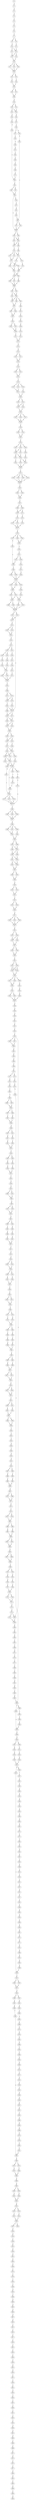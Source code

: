 strict digraph  {
	S0 -> S1 [ label = G ];
	S1 -> S2 [ label = G ];
	S2 -> S3 [ label = G ];
	S3 -> S4 [ label = C ];
	S4 -> S5 [ label = T ];
	S5 -> S6 [ label = C ];
	S6 -> S7 [ label = C ];
	S7 -> S8 [ label = A ];
	S7 -> S9 [ label = C ];
	S8 -> S10 [ label = G ];
	S9 -> S11 [ label = C ];
	S10 -> S12 [ label = C ];
	S10 -> S13 [ label = T ];
	S11 -> S12 [ label = C ];
	S12 -> S14 [ label = T ];
	S12 -> S15 [ label = C ];
	S13 -> S14 [ label = T ];
	S14 -> S16 [ label = C ];
	S15 -> S16 [ label = C ];
	S16 -> S17 [ label = T ];
	S16 -> S18 [ label = A ];
	S16 -> S19 [ label = G ];
	S17 -> S20 [ label = T ];
	S18 -> S20 [ label = T ];
	S19 -> S20 [ label = T ];
	S20 -> S21 [ label = T ];
	S20 -> S22 [ label = A ];
	S21 -> S23 [ label = C ];
	S22 -> S24 [ label = T ];
	S23 -> S25 [ label = T ];
	S24 -> S25 [ label = T ];
	S25 -> S26 [ label = T ];
	S25 -> S27 [ label = A ];
	S26 -> S28 [ label = C ];
	S27 -> S28 [ label = C ];
	S28 -> S29 [ label = A ];
	S29 -> S30 [ label = G ];
	S29 -> S31 [ label = C ];
	S30 -> S32 [ label = T ];
	S30 -> S33 [ label = C ];
	S31 -> S33 [ label = C ];
	S32 -> S34 [ label = A ];
	S33 -> S35 [ label = G ];
	S34 -> S36 [ label = T ];
	S35 -> S37 [ label = G ];
	S36 -> S38 [ label = A ];
	S37 -> S39 [ label = C ];
	S38 -> S40 [ label = T ];
	S39 -> S41 [ label = T ];
	S39 -> S42 [ label = A ];
	S40 -> S43 [ label = C ];
	S41 -> S44 [ label = C ];
	S42 -> S45 [ label = G ];
	S43 -> S46 [ label = T ];
	S43 -> S47 [ label = A ];
	S44 -> S48 [ label = G ];
	S45 -> S49 [ label = C ];
	S46 -> S50 [ label = C ];
	S47 -> S50 [ label = C ];
	S48 -> S51 [ label = G ];
	S49 -> S52 [ label = T ];
	S49 -> S53 [ label = A ];
	S50 -> S54 [ label = C ];
	S50 -> S55 [ label = C ];
	S51 -> S56 [ label = C ];
	S52 -> S55 [ label = C ];
	S53 -> S55 [ label = C ];
	S54 -> S57 [ label = C ];
	S55 -> S58 [ label = G ];
	S55 -> S59 [ label = C ];
	S56 -> S60 [ label = C ];
	S57 -> S61 [ label = A ];
	S58 -> S62 [ label = A ];
	S58 -> S63 [ label = T ];
	S59 -> S62 [ label = A ];
	S60 -> S64 [ label = T ];
	S61 -> S65 [ label = C ];
	S62 -> S66 [ label = A ];
	S62 -> S67 [ label = G ];
	S63 -> S67 [ label = G ];
	S64 -> S68 [ label = C ];
	S65 -> S49 [ label = C ];
	S66 -> S69 [ label = T ];
	S67 -> S70 [ label = C ];
	S68 -> S71 [ label = C ];
	S69 -> S72 [ label = A ];
	S70 -> S73 [ label = G ];
	S70 -> S74 [ label = C ];
	S70 -> S72 [ label = A ];
	S71 -> S40 [ label = T ];
	S72 -> S75 [ label = G ];
	S72 -> S76 [ label = A ];
	S73 -> S77 [ label = C ];
	S74 -> S77 [ label = C ];
	S75 -> S78 [ label = T ];
	S76 -> S79 [ label = C ];
	S77 -> S80 [ label = G ];
	S77 -> S81 [ label = A ];
	S78 -> S82 [ label = T ];
	S79 -> S83 [ label = A ];
	S80 -> S82 [ label = T ];
	S81 -> S83 [ label = A ];
	S82 -> S84 [ label = C ];
	S82 -> S85 [ label = G ];
	S83 -> S84 [ label = C ];
	S84 -> S86 [ label = A ];
	S84 -> S87 [ label = C ];
	S85 -> S88 [ label = T ];
	S86 -> S89 [ label = G ];
	S87 -> S89 [ label = G ];
	S88 -> S89 [ label = G ];
	S89 -> S90 [ label = C ];
	S89 -> S91 [ label = T ];
	S90 -> S92 [ label = C ];
	S90 -> S93 [ label = G ];
	S91 -> S93 [ label = G ];
	S92 -> S94 [ label = A ];
	S93 -> S95 [ label = T ];
	S93 -> S94 [ label = A ];
	S93 -> S96 [ label = G ];
	S94 -> S97 [ label = C ];
	S95 -> S98 [ label = G ];
	S96 -> S97 [ label = C ];
	S97 -> S99 [ label = A ];
	S97 -> S100 [ label = C ];
	S98 -> S101 [ label = G ];
	S99 -> S102 [ label = A ];
	S100 -> S102 [ label = A ];
	S101 -> S103 [ label = C ];
	S102 -> S104 [ label = T ];
	S103 -> S105 [ label = G ];
	S104 -> S106 [ label = T ];
	S104 -> S107 [ label = G ];
	S105 -> S108 [ label = A ];
	S106 -> S109 [ label = G ];
	S107 -> S109 [ label = G ];
	S108 -> S110 [ label = T ];
	S109 -> S111 [ label = C ];
	S110 -> S112 [ label = G ];
	S111 -> S113 [ label = C ];
	S112 -> S113 [ label = C ];
	S113 -> S114 [ label = A ];
	S114 -> S115 [ label = G ];
	S115 -> S116 [ label = G ];
	S115 -> S117 [ label = A ];
	S116 -> S118 [ label = G ];
	S117 -> S118 [ label = G ];
	S118 -> S119 [ label = A ];
	S119 -> S120 [ label = A ];
	S119 -> S121 [ label = G ];
	S120 -> S122 [ label = C ];
	S121 -> S122 [ label = C ];
	S122 -> S123 [ label = T ];
	S123 -> S124 [ label = C ];
	S123 -> S125 [ label = G ];
	S123 -> S126 [ label = T ];
	S124 -> S127 [ label = C ];
	S125 -> S127 [ label = C ];
	S126 -> S128 [ label = T ];
	S127 -> S129 [ label = T ];
	S128 -> S129 [ label = T ];
	S129 -> S130 [ label = T ];
	S129 -> S131 [ label = G ];
	S130 -> S132 [ label = A ];
	S131 -> S132 [ label = A ];
	S131 -> S133 [ label = C ];
	S132 -> S134 [ label = T ];
	S133 -> S134 [ label = T ];
	S134 -> S135 [ label = G ];
	S134 -> S136 [ label = T ];
	S134 -> S137 [ label = C ];
	S135 -> S138 [ label = A ];
	S136 -> S138 [ label = A ];
	S137 -> S138 [ label = A ];
	S138 -> S139 [ label = A ];
	S139 -> S140 [ label = T ];
	S139 -> S141 [ label = A ];
	S140 -> S142 [ label = G ];
	S141 -> S142 [ label = G ];
	S142 -> S143 [ label = G ];
	S143 -> S144 [ label = A ];
	S143 -> S145 [ label = C ];
	S143 -> S146 [ label = T ];
	S144 -> S147 [ label = A ];
	S144 -> S148 [ label = G ];
	S145 -> S148 [ label = G ];
	S146 -> S149 [ label = C ];
	S147 -> S150 [ label = C ];
	S148 -> S151 [ label = G ];
	S148 -> S150 [ label = C ];
	S149 -> S152 [ label = A ];
	S150 -> S153 [ label = A ];
	S150 -> S154 [ label = T ];
	S151 -> S155 [ label = C ];
	S152 -> S153 [ label = A ];
	S153 -> S156 [ label = T ];
	S154 -> S156 [ label = T ];
	S155 -> S156 [ label = T ];
	S156 -> S157 [ label = C ];
	S157 -> S158 [ label = T ];
	S157 -> S159 [ label = A ];
	S157 -> S160 [ label = G ];
	S157 -> S161 [ label = C ];
	S158 -> S162 [ label = C ];
	S159 -> S162 [ label = C ];
	S160 -> S162 [ label = C ];
	S161 -> S162 [ label = C ];
	S162 -> S163 [ label = C ];
	S163 -> S164 [ label = T ];
	S163 -> S165 [ label = C ];
	S164 -> S166 [ label = A ];
	S165 -> S166 [ label = A ];
	S166 -> S167 [ label = C ];
	S167 -> S168 [ label = G ];
	S167 -> S169 [ label = A ];
	S168 -> S170 [ label = G ];
	S169 -> S171 [ label = A ];
	S169 -> S170 [ label = G ];
	S170 -> S172 [ label = C ];
	S171 -> S173 [ label = T ];
	S172 -> S174 [ label = G ];
	S172 -> S175 [ label = A ];
	S173 -> S176 [ label = C ];
	S174 -> S177 [ label = G ];
	S175 -> S177 [ label = G ];
	S176 -> S177 [ label = G ];
	S177 -> S178 [ label = A ];
	S178 -> S179 [ label = A ];
	S178 -> S180 [ label = G ];
	S178 -> S181 [ label = C ];
	S179 -> S182 [ label = G ];
	S180 -> S183 [ label = G ];
	S181 -> S183 [ label = G ];
	S182 -> S184 [ label = C ];
	S183 -> S185 [ label = C ];
	S184 -> S186 [ label = C ];
	S185 -> S187 [ label = C ];
	S186 -> S188 [ label = A ];
	S186 -> S189 [ label = T ];
	S187 -> S190 [ label = A ];
	S187 -> S191 [ label = T ];
	S188 -> S192 [ label = T ];
	S189 -> S192 [ label = T ];
	S190 -> S193 [ label = T ];
	S191 -> S184 [ label = C ];
	S192 -> S194 [ label = A ];
	S192 -> S195 [ label = G ];
	S192 -> S196 [ label = C ];
	S193 -> S197 [ label = G ];
	S194 -> S198 [ label = G ];
	S195 -> S199 [ label = A ];
	S196 -> S198 [ label = G ];
	S197 -> S200 [ label = G ];
	S198 -> S201 [ label = G ];
	S198 -> S202 [ label = C ];
	S199 -> S203 [ label = A ];
	S200 -> S192 [ label = T ];
	S201 -> S204 [ label = G ];
	S201 -> S205 [ label = C ];
	S202 -> S205 [ label = C ];
	S203 -> S204 [ label = G ];
	S204 -> S206 [ label = T ];
	S204 -> S207 [ label = G ];
	S205 -> S208 [ label = A ];
	S205 -> S209 [ label = C ];
	S206 -> S210 [ label = T ];
	S207 -> S210 [ label = T ];
	S208 -> S210 [ label = T ];
	S209 -> S210 [ label = T ];
	S210 -> S211 [ label = A ];
	S210 -> S212 [ label = G ];
	S211 -> S213 [ label = A ];
	S212 -> S214 [ label = C ];
	S212 -> S213 [ label = A ];
	S213 -> S215 [ label = A ];
	S214 -> S216 [ label = C ];
	S214 -> S217 [ label = T ];
	S215 -> S218 [ label = A ];
	S215 -> S219 [ label = G ];
	S216 -> S220 [ label = C ];
	S216 -> S221 [ label = G ];
	S217 -> S221 [ label = G ];
	S218 -> S222 [ label = G ];
	S219 -> S222 [ label = G ];
	S220 -> S223 [ label = C ];
	S221 -> S223 [ label = C ];
	S221 -> S224 [ label = G ];
	S222 -> S225 [ label = G ];
	S223 -> S226 [ label = C ];
	S224 -> S226 [ label = C ];
	S225 -> S227 [ label = A ];
	S226 -> S228 [ label = T ];
	S226 -> S229 [ label = C ];
	S227 -> S230 [ label = A ];
	S227 -> S231 [ label = G ];
	S228 -> S232 [ label = T ];
	S229 -> S233 [ label = G ];
	S229 -> S232 [ label = T ];
	S230 -> S234 [ label = G ];
	S230 -> S235 [ label = A ];
	S231 -> S236 [ label = C ];
	S232 -> S237 [ label = G ];
	S233 -> S238 [ label = T ];
	S234 -> S239 [ label = T ];
	S235 -> S240 [ label = A ];
	S236 -> S241 [ label = G ];
	S237 -> S242 [ label = T ];
	S237 -> S243 [ label = C ];
	S238 -> S243 [ label = C ];
	S239 -> S244 [ label = C ];
	S240 -> S245 [ label = G ];
	S241 -> S246 [ label = A ];
	S242 -> S247 [ label = T ];
	S242 -> S248 [ label = G ];
	S243 -> S249 [ label = C ];
	S243 -> S248 [ label = G ];
	S244 -> S250 [ label = C ];
	S245 -> S250 [ label = C ];
	S246 -> S251 [ label = A ];
	S247 -> S252 [ label = C ];
	S248 -> S253 [ label = G ];
	S248 -> S252 [ label = C ];
	S249 -> S254 [ label = A ];
	S250 -> S255 [ label = T ];
	S250 -> S256 [ label = A ];
	S251 -> S257 [ label = C ];
	S252 -> S258 [ label = T ];
	S252 -> S259 [ label = C ];
	S253 -> S259 [ label = C ];
	S254 -> S259 [ label = C ];
	S255 -> S260 [ label = C ];
	S256 -> S260 [ label = C ];
	S257 -> S260 [ label = C ];
	S258 -> S261 [ label = G ];
	S259 -> S262 [ label = A ];
	S259 -> S263 [ label = G ];
	S259 -> S264 [ label = T ];
	S260 -> S265 [ label = C ];
	S261 -> S266 [ label = C ];
	S262 -> S267 [ label = T ];
	S263 -> S268 [ label = T ];
	S264 -> S266 [ label = C ];
	S265 -> S269 [ label = T ];
	S266 -> S270 [ label = A ];
	S266 -> S271 [ label = C ];
	S266 -> S272 [ label = T ];
	S267 -> S273 [ label = G ];
	S268 -> S274 [ label = G ];
	S269 -> S275 [ label = A ];
	S269 -> S276 [ label = G ];
	S270 -> S277 [ label = G ];
	S271 -> S277 [ label = G ];
	S272 -> S277 [ label = G ];
	S273 -> S277 [ label = G ];
	S274 -> S264 [ label = T ];
	S275 -> S278 [ label = C ];
	S276 -> S279 [ label = G ];
	S276 -> S278 [ label = C ];
	S277 -> S280 [ label = T ];
	S278 -> S281 [ label = T ];
	S279 -> S282 [ label = C ];
	S280 -> S283 [ label = A ];
	S280 -> S284 [ label = C ];
	S280 -> S285 [ label = G ];
	S281 -> S214 [ label = C ];
	S281 -> S286 [ label = T ];
	S282 -> S214 [ label = C ];
	S283 -> S287 [ label = C ];
	S284 -> S287 [ label = C ];
	S285 -> S287 [ label = C ];
	S286 -> S216 [ label = C ];
	S287 -> S288 [ label = A ];
	S288 -> S289 [ label = A ];
	S288 -> S290 [ label = C ];
	S288 -> S291 [ label = G ];
	S289 -> S292 [ label = C ];
	S290 -> S293 [ label = G ];
	S291 -> S292 [ label = C ];
	S292 -> S294 [ label = C ];
	S293 -> S294 [ label = C ];
	S294 -> S295 [ label = T ];
	S294 -> S296 [ label = G ];
	S295 -> S297 [ label = T ];
	S295 -> S298 [ label = G ];
	S296 -> S297 [ label = T ];
	S297 -> S299 [ label = C ];
	S297 -> S300 [ label = G ];
	S298 -> S299 [ label = C ];
	S299 -> S301 [ label = A ];
	S299 -> S302 [ label = C ];
	S300 -> S302 [ label = C ];
	S301 -> S303 [ label = A ];
	S301 -> S304 [ label = C ];
	S302 -> S304 [ label = C ];
	S303 -> S305 [ label = A ];
	S304 -> S305 [ label = A ];
	S305 -> S306 [ label = A ];
	S305 -> S307 [ label = G ];
	S306 -> S308 [ label = C ];
	S307 -> S308 [ label = C ];
	S308 -> S309 [ label = A ];
	S309 -> S310 [ label = G ];
	S309 -> S311 [ label = A ];
	S310 -> S312 [ label = C ];
	S311 -> S312 [ label = C ];
	S312 -> S313 [ label = T ];
	S313 -> S314 [ label = G ];
	S313 -> S315 [ label = C ];
	S314 -> S316 [ label = G ];
	S315 -> S316 [ label = G ];
	S316 -> S317 [ label = A ];
	S317 -> S318 [ label = A ];
	S317 -> S319 [ label = C ];
	S317 -> S320 [ label = G ];
	S318 -> S321 [ label = T ];
	S319 -> S321 [ label = T ];
	S320 -> S321 [ label = T ];
	S321 -> S322 [ label = A ];
	S322 -> S323 [ label = T ];
	S322 -> S324 [ label = C ];
	S323 -> S325 [ label = T ];
	S324 -> S326 [ label = C ];
	S324 -> S325 [ label = T ];
	S325 -> S327 [ label = T ];
	S326 -> S327 [ label = T ];
	S327 -> S328 [ label = A ];
	S327 -> S329 [ label = G ];
	S328 -> S330 [ label = G ];
	S329 -> S330 [ label = G ];
	S330 -> S331 [ label = C ];
	S331 -> S332 [ label = A ];
	S331 -> S333 [ label = T ];
	S332 -> S334 [ label = A ];
	S332 -> S335 [ label = C ];
	S333 -> S335 [ label = C ];
	S333 -> S334 [ label = A ];
	S334 -> S336 [ label = G ];
	S335 -> S336 [ label = G ];
	S336 -> S337 [ label = G ];
	S336 -> S338 [ label = T ];
	S336 -> S339 [ label = C ];
	S337 -> S340 [ label = A ];
	S338 -> S341 [ label = G ];
	S339 -> S340 [ label = A ];
	S340 -> S342 [ label = T ];
	S341 -> S343 [ label = A ];
	S342 -> S344 [ label = T ];
	S342 -> S345 [ label = C ];
	S343 -> S346 [ label = G ];
	S344 -> S347 [ label = C ];
	S345 -> S347 [ label = C ];
	S346 -> S347 [ label = C ];
	S347 -> S348 [ label = A ];
	S348 -> S349 [ label = A ];
	S349 -> S350 [ label = G ];
	S350 -> S351 [ label = G ];
	S351 -> S352 [ label = C ];
	S352 -> S353 [ label = T ];
	S353 -> S354 [ label = T ];
	S354 -> S355 [ label = C ];
	S354 -> S356 [ label = C ];
	S354 -> S357 [ label = T ];
	S355 -> S358 [ label = C ];
	S356 -> S359 [ label = C ];
	S357 -> S359 [ label = C ];
	S358 -> S360 [ label = A ];
	S359 -> S361 [ label = A ];
	S360 -> S362 [ label = G ];
	S361 -> S363 [ label = G ];
	S362 -> S365 [ label = G ];
	S363 -> S366 [ label = G ];
	S365 -> S367 [ label = C ];
	S366 -> S368 [ label = T ];
	S367 -> S369 [ label = T ];
	S368 -> S370 [ label = G ];
	S369 -> S371 [ label = G ];
	S370 -> S372 [ label = C ];
	S370 -> S373 [ label = A ];
	S371 -> S374 [ label = C ];
	S372 -> S375 [ label = A ];
	S373 -> S376 [ label = G ];
	S374 -> S377 [ label = C ];
	S375 -> S378 [ label = G ];
	S376 -> S379 [ label = A ];
	S377 -> S380 [ label = C ];
	S378 -> S381 [ label = T ];
	S379 -> S382 [ label = G ];
	S380 -> S383 [ label = T ];
	S381 -> S384 [ label = A ];
	S382 -> S385 [ label = C ];
	S383 -> S386 [ label = C ];
	S384 -> S387 [ label = C ];
	S384 -> S388 [ label = T ];
	S385 -> S389 [ label = A ];
	S385 -> S390 [ label = T ];
	S386 -> S391 [ label = A ];
	S387 -> S392 [ label = A ];
	S388 -> S392 [ label = A ];
	S389 -> S393 [ label = T ];
	S390 -> S394 [ label = A ];
	S391 -> S395 [ label = A ];
	S392 -> S396 [ label = T ];
	S392 -> S397 [ label = A ];
	S393 -> S398 [ label = T ];
	S394 -> S399 [ label = A ];
	S395 -> S400 [ label = C ];
	S396 -> S401 [ label = G ];
	S397 -> S402 [ label = T ];
	S398 -> S403 [ label = G ];
	S399 -> S404 [ label = G ];
	S400 -> S405 [ label = A ];
	S401 -> S406 [ label = G ];
	S402 -> S406 [ label = G ];
	S403 -> S394 [ label = A ];
	S404 -> S407 [ label = C ];
	S404 -> S408 [ label = A ];
	S405 -> S385 [ label = C ];
	S406 -> S409 [ label = A ];
	S407 -> S410 [ label = A ];
	S408 -> S411 [ label = C ];
	S409 -> S412 [ label = C ];
	S409 -> S413 [ label = T ];
	S410 -> S414 [ label = G ];
	S411 -> S415 [ label = C ];
	S412 -> S416 [ label = A ];
	S413 -> S417 [ label = G ];
	S414 -> S418 [ label = T ];
	S415 -> S419 [ label = A ];
	S416 -> S420 [ label = T ];
	S417 -> S421 [ label = G ];
	S418 -> S422 [ label = T ];
	S419 -> S422 [ label = T ];
	S420 -> S423 [ label = G ];
	S421 -> S423 [ label = G ];
	S422 -> S424 [ label = A ];
	S422 -> S425 [ label = G ];
	S423 -> S426 [ label = C ];
	S424 -> S427 [ label = T ];
	S425 -> S428 [ label = C ];
	S426 -> S429 [ label = A ];
	S426 -> S430 [ label = C ];
	S427 -> S431 [ label = C ];
	S428 -> S432 [ label = C ];
	S429 -> S433 [ label = G ];
	S430 -> S434 [ label = A ];
	S431 -> S435 [ label = T ];
	S432 -> S436 [ label = A ];
	S432 -> S437 [ label = T ];
	S433 -> S438 [ label = C ];
	S434 -> S439 [ label = A ];
	S435 -> S440 [ label = G ];
	S436 -> S441 [ label = G ];
	S437 -> S441 [ label = G ];
	S438 -> S442 [ label = A ];
	S439 -> S442 [ label = A ];
	S440 -> S443 [ label = A ];
	S441 -> S444 [ label = A ];
	S442 -> S445 [ label = T ];
	S443 -> S446 [ label = A ];
	S444 -> S447 [ label = C ];
	S444 -> S448 [ label = G ];
	S445 -> S449 [ label = G ];
	S446 -> S450 [ label = C ];
	S447 -> S451 [ label = A ];
	S448 -> S452 [ label = A ];
	S449 -> S453 [ label = G ];
	S450 -> S454 [ label = A ];
	S451 -> S455 [ label = A ];
	S452 -> S456 [ label = A ];
	S453 -> S457 [ label = G ];
	S453 -> S458 [ label = C ];
	S454 -> S459 [ label = G ];
	S455 -> S460 [ label = T ];
	S456 -> S461 [ label = T ];
	S457 -> S462 [ label = A ];
	S458 -> S462 [ label = A ];
	S459 -> S463 [ label = G ];
	S460 -> S464 [ label = A ];
	S461 -> S465 [ label = A ];
	S462 -> S466 [ label = A ];
	S463 -> S467 [ label = G ];
	S464 -> S468 [ label = A ];
	S465 -> S469 [ label = A ];
	S466 -> S470 [ label = G ];
	S466 -> S471 [ label = A ];
	S467 -> S472 [ label = C ];
	S468 -> S473 [ label = G ];
	S469 -> S474 [ label = G ];
	S469 -> S475 [ label = C ];
	S470 -> S476 [ label = G ];
	S471 -> S476 [ label = G ];
	S472 -> S477 [ label = C ];
	S473 -> S478 [ label = G ];
	S474 -> S479 [ label = G ];
	S475 -> S480 [ label = C ];
	S476 -> S481 [ label = A ];
	S477 -> S482 [ label = T ];
	S478 -> S483 [ label = G ];
	S479 -> S484 [ label = G ];
	S480 -> S484 [ label = G ];
	S481 -> S485 [ label = T ];
	S481 -> S486 [ label = G ];
	S482 -> S487 [ label = G ];
	S483 -> S488 [ label = G ];
	S484 -> S489 [ label = G ];
	S485 -> S490 [ label = G ];
	S486 -> S491 [ label = T ];
	S487 -> S492 [ label = G ];
	S488 -> S493 [ label = T ];
	S489 -> S494 [ label = A ];
	S490 -> S495 [ label = T ];
	S491 -> S496 [ label = G ];
	S492 -> S497 [ label = A ];
	S493 -> S498 [ label = T ];
	S494 -> S499 [ label = T ];
	S494 -> S500 [ label = G ];
	S495 -> S501 [ label = G ];
	S496 -> S502 [ label = C ];
	S497 -> S503 [ label = T ];
	S498 -> S504 [ label = G ];
	S499 -> S505 [ label = G ];
	S500 -> S506 [ label = A ];
	S501 -> S507 [ label = A ];
	S502 -> S507 [ label = A ];
	S503 -> S508 [ label = G ];
	S504 -> S509 [ label = G ];
	S505 -> S510 [ label = G ];
	S506 -> S510 [ label = G ];
	S507 -> S511 [ label = T ];
	S508 -> S512 [ label = C ];
	S509 -> S513 [ label = C ];
	S510 -> S514 [ label = A ];
	S511 -> S515 [ label = G ];
	S512 -> S516 [ label = T ];
	S513 -> S517 [ label = T ];
	S514 -> S518 [ label = C ];
	S514 -> S519 [ label = G ];
	S515 -> S520 [ label = A ];
	S516 -> S521 [ label = T ];
	S517 -> S522 [ label = G ];
	S518 -> S523 [ label = T ];
	S519 -> S524 [ label = C ];
	S520 -> S525 [ label = G ];
	S520 -> S526 [ label = C ];
	S521 -> S527 [ label = T ];
	S522 -> S528 [ label = A ];
	S523 -> S529 [ label = T ];
	S524 -> S529 [ label = T ];
	S525 -> S530 [ label = C ];
	S526 -> S530 [ label = C ];
	S527 -> S531 [ label = G ];
	S528 -> S532 [ label = C ];
	S529 -> S533 [ label = A ];
	S529 -> S534 [ label = C ];
	S530 -> S535 [ label = A ];
	S530 -> S536 [ label = T ];
	S531 -> S537 [ label = G ];
	S532 -> S538 [ label = A ];
	S533 -> S539 [ label = G ];
	S535 -> S540 [ label = C ];
	S536 -> S541 [ label = A ];
	S537 -> S542 [ label = C ];
	S538 -> S543 [ label = A ];
	S539 -> S544 [ label = G ];
	S540 -> S545 [ label = C ];
	S541 -> S545 [ label = C ];
	S542 -> S546 [ label = C ];
	S543 -> S547 [ label = G ];
	S544 -> S548 [ label = C ];
	S545 -> S549 [ label = C ];
	S546 -> S550 [ label = A ];
	S547 -> S551 [ label = A ];
	S548 -> S552 [ label = G ];
	S549 -> S553 [ label = T ];
	S550 -> S554 [ label = G ];
	S551 -> S555 [ label = T ];
	S552 -> S556 [ label = G ];
	S553 -> S557 [ label = T ];
	S553 -> S558 [ label = A ];
	S554 -> S559 [ label = C ];
	S555 -> S560 [ label = G ];
	S556 -> S561 [ label = G ];
	S557 -> S562 [ label = A ];
	S558 -> S562 [ label = A ];
	S559 -> S563 [ label = A ];
	S560 -> S564 [ label = G ];
	S561 -> S565 [ label = G ];
	S562 -> S566 [ label = C ];
	S563 -> S567 [ label = A ];
	S564 -> S568 [ label = A ];
	S565 -> S569 [ label = G ];
	S566 -> S570 [ label = C ];
	S566 -> S571 [ label = T ];
	S567 -> S572 [ label = A ];
	S568 -> S573 [ label = C ];
	S569 -> S574 [ label = C ];
	S570 -> S575 [ label = A ];
	S571 -> S576 [ label = C ];
	S572 -> S577 [ label = G ];
	S573 -> S578 [ label = C ];
	S574 -> S579 [ label = C ];
	S575 -> S580 [ label = T ];
	S576 -> S580 [ label = T ];
	S577 -> S581 [ label = G ];
	S578 -> S582 [ label = C ];
	S579 -> S583 [ label = C ];
	S580 -> S584 [ label = C ];
	S580 -> S585 [ label = T ];
	S581 -> S586 [ label = A ];
	S582 -> S587 [ label = C ];
	S583 -> S588 [ label = C ];
	S584 -> S589 [ label = C ];
	S585 -> S590 [ label = T ];
	S586 -> S591 [ label = A ];
	S587 -> S465 [ label = A ];
	S588 -> S592 [ label = G ];
	S589 -> S593 [ label = T ];
	S590 -> S594 [ label = C ];
	S591 -> S595 [ label = A ];
	S592 -> S596 [ label = T ];
	S593 -> S597 [ label = G ];
	S594 -> S598 [ label = A ];
	S595 -> S599 [ label = A ];
	S596 -> S600 [ label = G ];
	S597 -> S601 [ label = C ];
	S598 -> S601 [ label = C ];
	S599 -> S428 [ label = C ];
	S600 -> S602 [ label = A ];
	S601 -> S603 [ label = C ];
	S602 -> S604 [ label = A ];
	S603 -> S605 [ label = C ];
	S603 -> S606 [ label = T ];
	S604 -> S607 [ label = G ];
	S605 -> S608 [ label = C ];
	S606 -> S609 [ label = G ];
	S607 -> S610 [ label = A ];
	S608 -> S611 [ label = T ];
	S609 -> S611 [ label = T ];
	S610 -> S612 [ label = C ];
	S611 -> S613 [ label = A ];
	S611 -> S614 [ label = G ];
	S612 -> S615 [ label = C ];
	S613 -> S616 [ label = C ];
	S614 -> S616 [ label = C ];
	S615 -> S617 [ label = C ];
	S616 -> S618 [ label = A ];
	S617 -> S619 [ label = C ];
	S618 -> S620 [ label = A ];
	S618 -> S621 [ label = G ];
	S619 -> S622 [ label = T ];
	S620 -> S623 [ label = A ];
	S621 -> S623 [ label = A ];
	S622 -> S624 [ label = C ];
	S623 -> S625 [ label = T ];
	S624 -> S626 [ label = C ];
	S625 -> S627 [ label = A ];
	S625 -> S628 [ label = G ];
	S626 -> S629 [ label = T ];
	S627 -> S630 [ label = G ];
	S628 -> S631 [ label = A ];
	S629 -> S632 [ label = G ];
	S630 -> S633 [ label = C ];
	S631 -> S633 [ label = C ];
	S632 -> S634 [ label = G ];
	S633 -> S635 [ label = G ];
	S633 -> S636 [ label = T ];
	S634 -> S637 [ label = C ];
	S635 -> S638 [ label = T ];
	S636 -> S638 [ label = T ];
	S637 -> S639 [ label = C ];
	S638 -> S640 [ label = T ];
	S639 -> S641 [ label = C ];
	S640 -> S642 [ label = C ];
	S641 -> S643 [ label = G ];
	S642 -> S644 [ label = C ];
	S643 -> S645 [ label = T ];
	S644 -> S646 [ label = A ];
	S645 -> S647 [ label = C ];
	S646 -> S648 [ label = T ];
	S647 -> S649 [ label = C ];
	S648 -> S650 [ label = G ];
	S649 -> S651 [ label = C ];
	S650 -> S652 [ label = G ];
	S651 -> S653 [ label = C ];
	S652 -> S654 [ label = C ];
	S653 -> S655 [ label = C ];
	S654 -> S656 [ label = G ];
	S654 -> S657 [ label = A ];
	S655 -> S658 [ label = G ];
	S656 -> S659 [ label = T ];
	S657 -> S660 [ label = G ];
	S658 -> S661 [ label = A ];
	S659 -> S662 [ label = G ];
	S660 -> S663 [ label = T ];
	S661 -> S664 [ label = G ];
	S662 -> S665 [ label = G ];
	S663 -> S665 [ label = G ];
	S664 -> S666 [ label = C ];
	S665 -> S667 [ label = G ];
	S666 -> S668 [ label = C ];
	S667 -> S669 [ label = C ];
	S667 -> S670 [ label = G ];
	S668 -> S671 [ label = C ];
	S669 -> S672 [ label = A ];
	S670 -> S672 [ label = A ];
	S671 -> S673 [ label = A ];
	S672 -> S674 [ label = G ];
	S673 -> S675 [ label = T ];
	S674 -> S676 [ label = C ];
	S675 -> S677 [ label = C ];
	S676 -> S678 [ label = A ];
	S676 -> S679 [ label = T ];
	S677 -> S680 [ label = G ];
	S678 -> S681 [ label = C ];
	S679 -> S681 [ label = C ];
	S680 -> S682 [ label = G ];
	S681 -> S683 [ label = T ];
	S681 -> S684 [ label = C ];
	S682 -> S685 [ label = C ];
	S683 -> S686 [ label = G ];
	S684 -> S687 [ label = A ];
	S685 -> S688 [ label = A ];
	S686 -> S689 [ label = T ];
	S687 -> S689 [ label = T ];
	S688 -> S690 [ label = C ];
	S689 -> S691 [ label = G ];
	S689 -> S692 [ label = T ];
	S690 -> S693 [ label = A ];
	S691 -> S694 [ label = G ];
	S692 -> S694 [ label = G ];
	S694 -> S695 [ label = A ];
	S695 -> S696 [ label = G ];
	S695 -> S697 [ label = A ];
	S696 -> S698 [ label = G ];
	S697 -> S698 [ label = G ];
	S698 -> S699 [ label = C ];
	S699 -> S700 [ label = G ];
	S699 -> S701 [ label = T ];
	S700 -> S702 [ label = G ];
	S701 -> S703 [ label = A ];
	S702 -> S704 [ label = C ];
	S703 -> S705 [ label = G ];
	S704 -> S706 [ label = A ];
	S705 -> S707 [ label = C ];
	S706 -> S708 [ label = C ];
	S707 -> S708 [ label = C ];
	S708 -> S709 [ label = G ];
	S708 -> S710 [ label = A ];
	S709 -> S711 [ label = T ];
	S710 -> S711 [ label = T ];
	S711 -> S712 [ label = G ];
	S712 -> S713 [ label = A ];
	S713 -> S714 [ label = T ];
	S713 -> S355 [ label = C ];
	S714 -> S358 [ label = C ];
}
